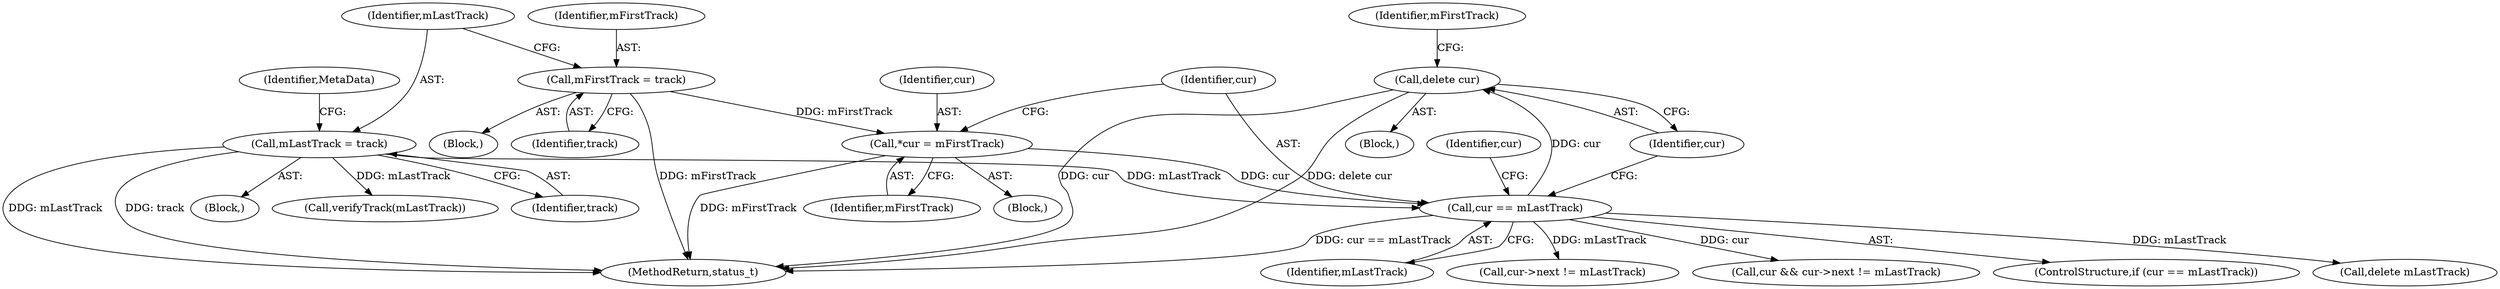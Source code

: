 digraph "0_Android_6fe85f7e15203e48df2cc3e8e1c4bc6ad49dc968@API" {
"1000524" [label="(Call,delete cur)"];
"1000520" [label="(Call,cur == mLastTrack)"];
"1000516" [label="(Call,*cur = mFirstTrack)"];
"1000442" [label="(Call,mFirstTrack = track)"];
"1000445" [label="(Call,mLastTrack = track)"];
"1000443" [label="(Identifier,mFirstTrack)"];
"1000516" [label="(Call,*cur = mFirstTrack)"];
"1000523" [label="(Block,)"];
"1002931" [label="(MethodReturn,status_t)"];
"1000517" [label="(Identifier,cur)"];
"1000535" [label="(Identifier,cur)"];
"1000445" [label="(Call,mLastTrack = track)"];
"1000514" [label="(Block,)"];
"1000521" [label="(Identifier,cur)"];
"1000524" [label="(Call,delete cur)"];
"1000422" [label="(Block,)"];
"1000441" [label="(Block,)"];
"1000518" [label="(Identifier,mFirstTrack)"];
"1000444" [label="(Identifier,track)"];
"1000522" [label="(Identifier,mLastTrack)"];
"1000536" [label="(Call,cur->next != mLastTrack)"];
"1000520" [label="(Call,cur == mLastTrack)"];
"1000562" [label="(Call,verifyTrack(mLastTrack))"];
"1000447" [label="(Identifier,track)"];
"1000448" [label="(Identifier,MetaData)"];
"1000534" [label="(Call,cur && cur->next != mLastTrack)"];
"1000519" [label="(ControlStructure,if (cur == mLastTrack))"];
"1000525" [label="(Identifier,cur)"];
"1000552" [label="(Call,delete mLastTrack)"];
"1000446" [label="(Identifier,mLastTrack)"];
"1000527" [label="(Identifier,mFirstTrack)"];
"1000442" [label="(Call,mFirstTrack = track)"];
"1000524" -> "1000523"  [label="AST: "];
"1000524" -> "1000525"  [label="CFG: "];
"1000525" -> "1000524"  [label="AST: "];
"1000527" -> "1000524"  [label="CFG: "];
"1000524" -> "1002931"  [label="DDG: cur"];
"1000524" -> "1002931"  [label="DDG: delete cur"];
"1000520" -> "1000524"  [label="DDG: cur"];
"1000520" -> "1000519"  [label="AST: "];
"1000520" -> "1000522"  [label="CFG: "];
"1000521" -> "1000520"  [label="AST: "];
"1000522" -> "1000520"  [label="AST: "];
"1000525" -> "1000520"  [label="CFG: "];
"1000535" -> "1000520"  [label="CFG: "];
"1000520" -> "1002931"  [label="DDG: cur == mLastTrack"];
"1000516" -> "1000520"  [label="DDG: cur"];
"1000445" -> "1000520"  [label="DDG: mLastTrack"];
"1000520" -> "1000534"  [label="DDG: cur"];
"1000520" -> "1000536"  [label="DDG: mLastTrack"];
"1000520" -> "1000552"  [label="DDG: mLastTrack"];
"1000516" -> "1000514"  [label="AST: "];
"1000516" -> "1000518"  [label="CFG: "];
"1000517" -> "1000516"  [label="AST: "];
"1000518" -> "1000516"  [label="AST: "];
"1000521" -> "1000516"  [label="CFG: "];
"1000516" -> "1002931"  [label="DDG: mFirstTrack"];
"1000442" -> "1000516"  [label="DDG: mFirstTrack"];
"1000442" -> "1000441"  [label="AST: "];
"1000442" -> "1000444"  [label="CFG: "];
"1000443" -> "1000442"  [label="AST: "];
"1000444" -> "1000442"  [label="AST: "];
"1000446" -> "1000442"  [label="CFG: "];
"1000442" -> "1002931"  [label="DDG: mFirstTrack"];
"1000445" -> "1000422"  [label="AST: "];
"1000445" -> "1000447"  [label="CFG: "];
"1000446" -> "1000445"  [label="AST: "];
"1000447" -> "1000445"  [label="AST: "];
"1000448" -> "1000445"  [label="CFG: "];
"1000445" -> "1002931"  [label="DDG: mLastTrack"];
"1000445" -> "1002931"  [label="DDG: track"];
"1000445" -> "1000562"  [label="DDG: mLastTrack"];
}
